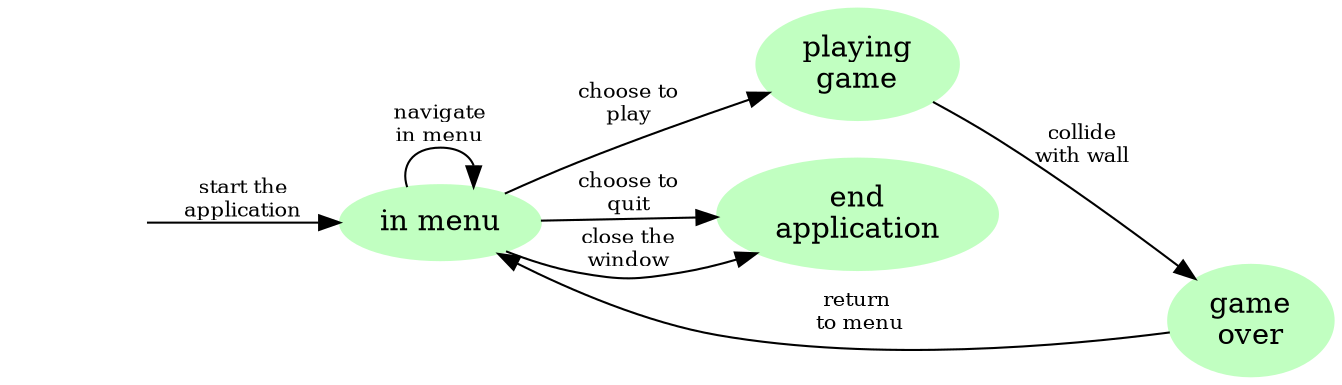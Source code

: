 digraph {
    // Global properties
    rankdir = LR;
    graph [overlap=scale];
    node  [style=filled, color=darkseagreen1];
    edge  [fontsize=10];
    // Nodes
    start [label="start", style=invis];
    menu  [label="in menu"];
    game  [label="playing\ngame"];
    over  [label="game\nover"];
    quit  [label="end\napplication"];
    // Arcs
    start -> menu [label="start the\napplication"];
    menu  -> game [label="choose to\nplay"];
    menu  -> quit [label="choose to\nquit"];
    menu  -> quit [label="close the\nwindow"];
    menu  -> menu [label="navigate\nin menu"];
    game  -> over [label="collide\nwith wall"];
    over  -> menu [label="return\n to menu"];
}
